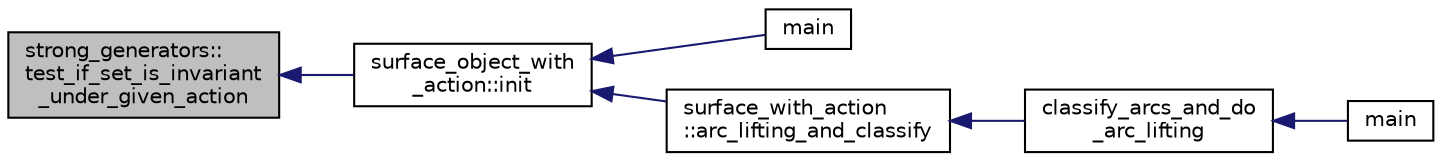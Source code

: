 digraph "strong_generators::test_if_set_is_invariant_under_given_action"
{
  edge [fontname="Helvetica",fontsize="10",labelfontname="Helvetica",labelfontsize="10"];
  node [fontname="Helvetica",fontsize="10",shape=record];
  rankdir="LR";
  Node5495 [label="strong_generators::\ltest_if_set_is_invariant\l_under_given_action",height=0.2,width=0.4,color="black", fillcolor="grey75", style="filled", fontcolor="black"];
  Node5495 -> Node5496 [dir="back",color="midnightblue",fontsize="10",style="solid",fontname="Helvetica"];
  Node5496 [label="surface_object_with\l_action::init",height=0.2,width=0.4,color="black", fillcolor="white", style="filled",URL="$db/d28/classsurface__object__with__action.html#a65085da19618def3909b0f4bc27cba8a"];
  Node5496 -> Node5497 [dir="back",color="midnightblue",fontsize="10",style="solid",fontname="Helvetica"];
  Node5497 [label="main",height=0.2,width=0.4,color="black", fillcolor="white", style="filled",URL="$d2/dfa/create__surface__main_8_c.html#a217dbf8b442f20279ea00b898af96f52"];
  Node5496 -> Node5498 [dir="back",color="midnightblue",fontsize="10",style="solid",fontname="Helvetica"];
  Node5498 [label="surface_with_action\l::arc_lifting_and_classify",height=0.2,width=0.4,color="black", fillcolor="white", style="filled",URL="$d8/df9/classsurface__with__action.html#a62a3948f830c59e09ef94937650a07a4"];
  Node5498 -> Node5499 [dir="back",color="midnightblue",fontsize="10",style="solid",fontname="Helvetica"];
  Node5499 [label="classify_arcs_and_do\l_arc_lifting",height=0.2,width=0.4,color="black", fillcolor="white", style="filled",URL="$d6/dc3/arc__lifting__main_8_c.html#afdd7be16f16b8c71e9a72fe5f6a0b59c"];
  Node5499 -> Node5500 [dir="back",color="midnightblue",fontsize="10",style="solid",fontname="Helvetica"];
  Node5500 [label="main",height=0.2,width=0.4,color="black", fillcolor="white", style="filled",URL="$d6/dc3/arc__lifting__main_8_c.html#a217dbf8b442f20279ea00b898af96f52"];
}
